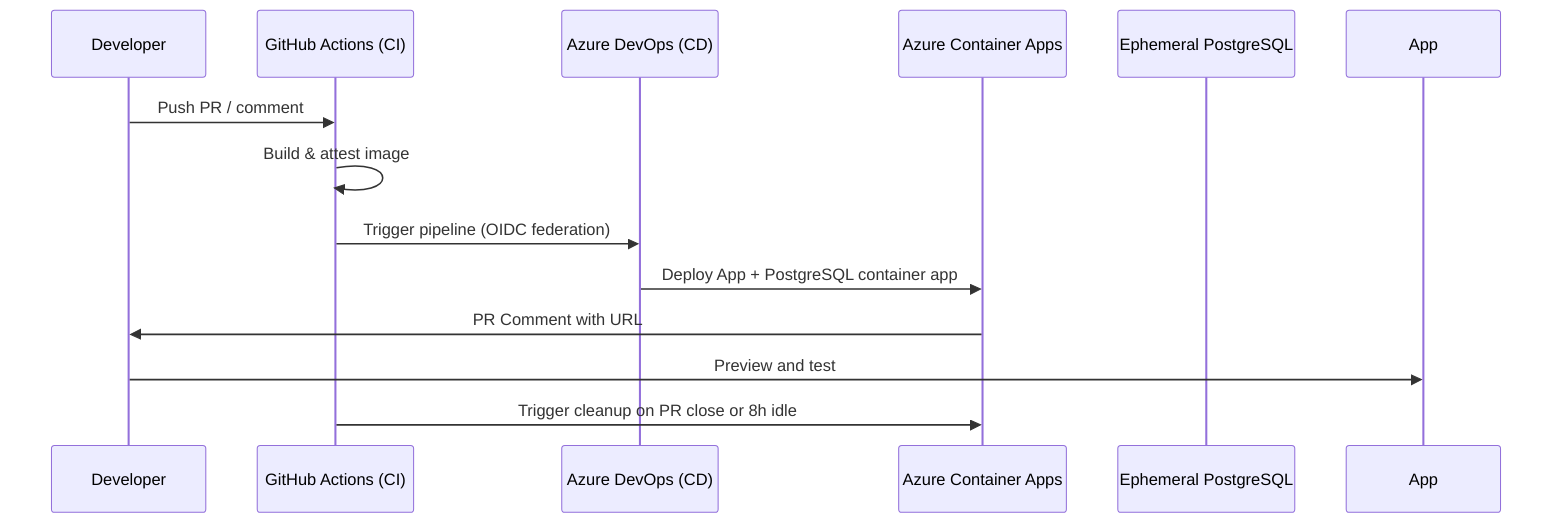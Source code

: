sequenceDiagram
  participant Dev as Developer
  participant GH as GitHub Actions (CI)
  participant ADO as Azure DevOps (CD)
  participant Azure as Azure Container Apps
  participant DB as Ephemeral PostgreSQL

  Dev->>GH: Push PR / comment
  GH->>GH: Build & attest image
  GH->>ADO: Trigger pipeline (OIDC federation)
  ADO->>Azure: Deploy App + PostgreSQL container app
  Azure->>Dev: PR Comment with URL
  Dev->>App: Preview and test
  GH->>Azure: Trigger cleanup on PR close or 8h idle